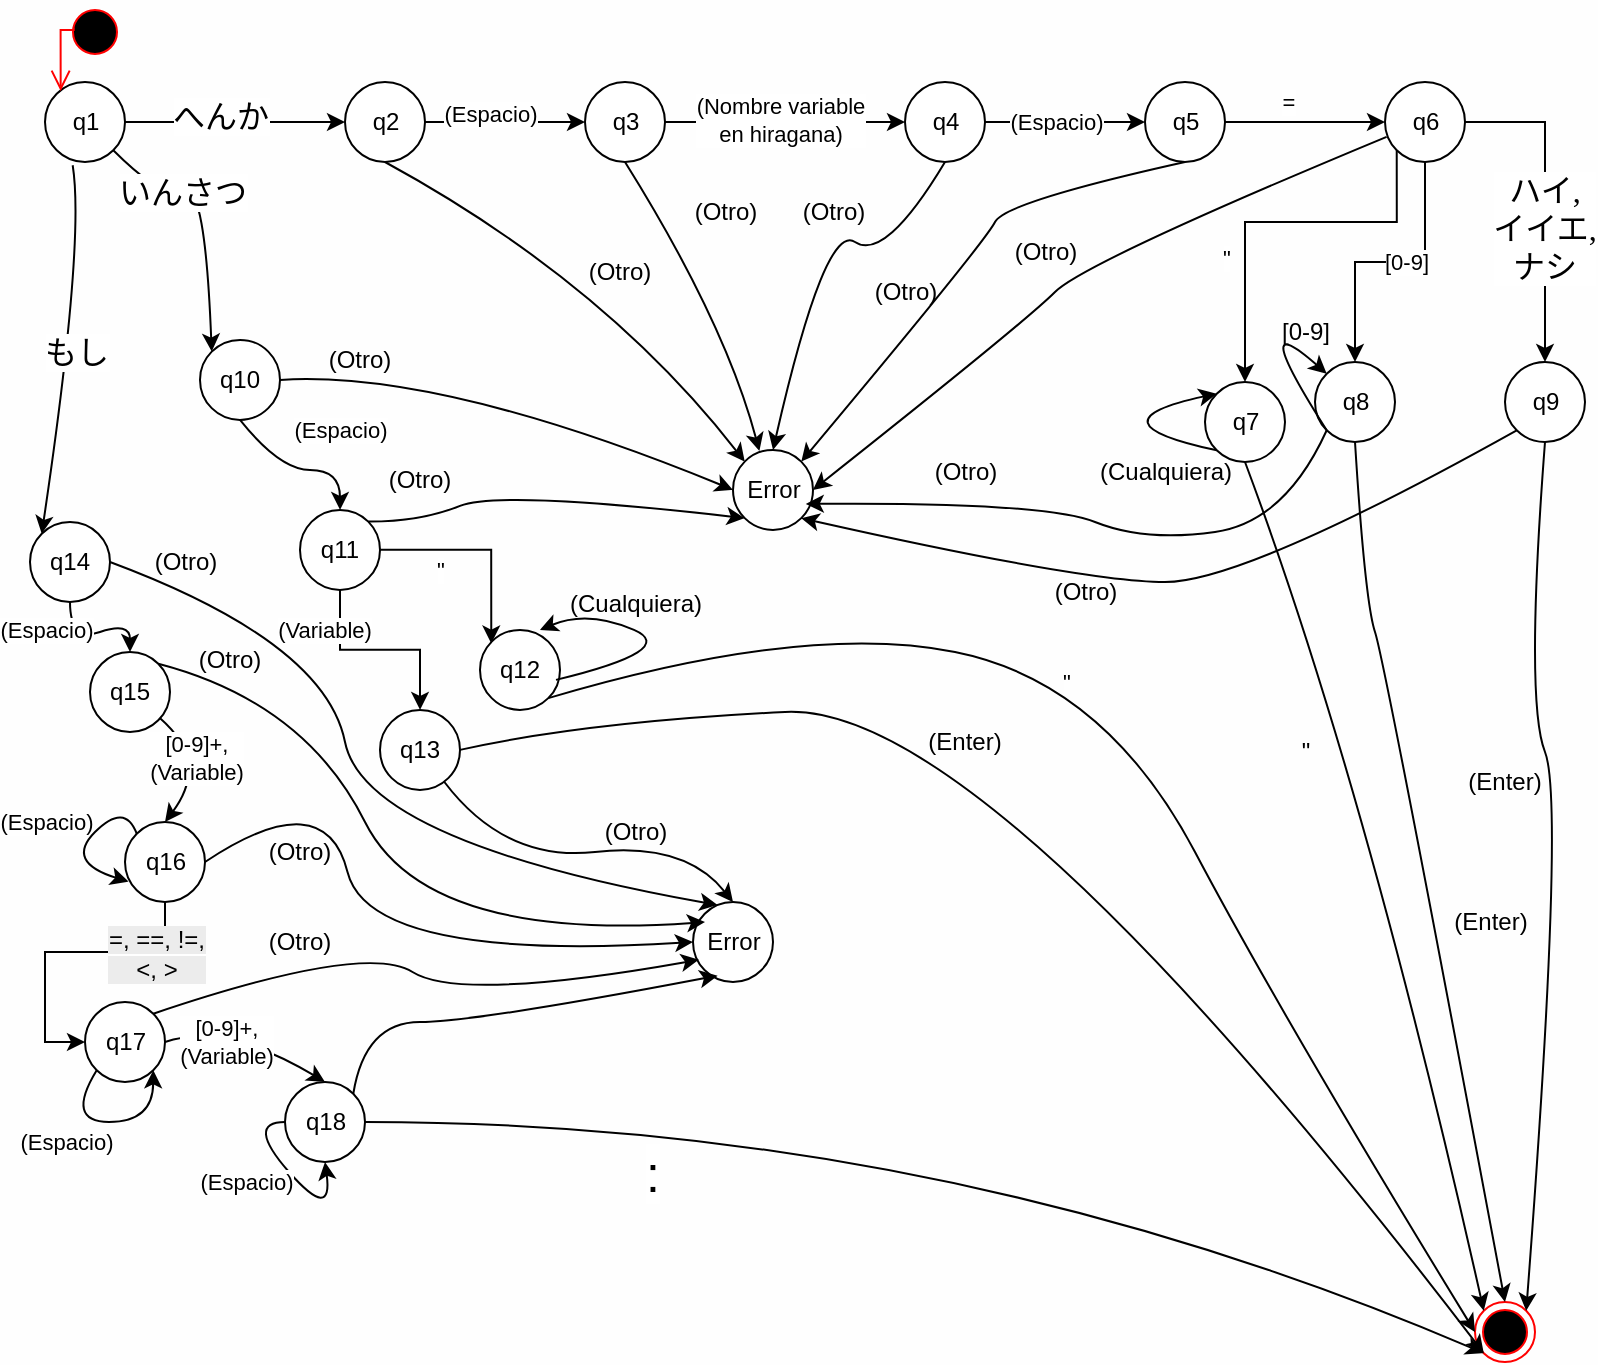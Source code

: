 <mxfile version="27.0.6">
  <diagram name="Página-1" id="Af9ilRlFrQOxffST6_aq">
    <mxGraphModel dx="1162" dy="685" grid="1" gridSize="10" guides="1" tooltips="1" connect="1" arrows="1" fold="1" page="1" pageScale="1" pageWidth="827" pageHeight="1169" background="#FEFEFE" math="0" shadow="0">
      <root>
        <mxCell id="0" />
        <mxCell id="1" parent="0" />
        <mxCell id="hw99wDOu4LzE6iY33n7J-3" style="edgeStyle=orthogonalEdgeStyle;rounded=0;orthogonalLoop=1;jettySize=auto;html=1;" parent="1" source="hw99wDOu4LzE6iY33n7J-1" target="hw99wDOu4LzE6iY33n7J-2" edge="1">
          <mxGeometry relative="1" as="geometry" />
        </mxCell>
        <mxCell id="hw99wDOu4LzE6iY33n7J-4" value="&lt;span style=&quot;font-size:12.0pt;line-height:&lt;br/&gt;107%;font-family:&amp;quot;MS Gothic&amp;quot;;mso-ascii-font-family:Arial;mso-hansi-font-family:&lt;br/&gt;Arial;mso-bidi-font-family:Arial;mso-ansi-language:ES-MX;mso-fareast-language:&lt;br/&gt;EN-US;mso-bidi-language:AR-SA&quot; lang=&quot;EN-US&quot;&gt;へんか&lt;/span&gt;" style="edgeLabel;html=1;align=center;verticalAlign=middle;resizable=0;points=[];" parent="hw99wDOu4LzE6iY33n7J-3" vertex="1" connectable="0">
          <mxGeometry x="-0.147" y="3" relative="1" as="geometry">
            <mxPoint as="offset" />
          </mxGeometry>
        </mxCell>
        <mxCell id="hw99wDOu4LzE6iY33n7J-1" value="q1" style="ellipse;whiteSpace=wrap;html=1;aspect=fixed;" parent="1" vertex="1">
          <mxGeometry x="32.5" y="150" width="40" height="40" as="geometry" />
        </mxCell>
        <mxCell id="hw99wDOu4LzE6iY33n7J-6" style="edgeStyle=orthogonalEdgeStyle;rounded=0;orthogonalLoop=1;jettySize=auto;html=1;entryX=0;entryY=0.5;entryDx=0;entryDy=0;" parent="1" source="hw99wDOu4LzE6iY33n7J-2" target="hw99wDOu4LzE6iY33n7J-5" edge="1">
          <mxGeometry relative="1" as="geometry" />
        </mxCell>
        <mxCell id="hw99wDOu4LzE6iY33n7J-7" value="(Espacio)" style="edgeLabel;html=1;align=center;verticalAlign=middle;resizable=0;points=[];" parent="hw99wDOu4LzE6iY33n7J-6" vertex="1" connectable="0">
          <mxGeometry x="-0.195" y="4" relative="1" as="geometry">
            <mxPoint as="offset" />
          </mxGeometry>
        </mxCell>
        <mxCell id="hw99wDOu4LzE6iY33n7J-2" value="q2" style="ellipse;whiteSpace=wrap;html=1;aspect=fixed;" parent="1" vertex="1">
          <mxGeometry x="182.5" y="150" width="40" height="40" as="geometry" />
        </mxCell>
        <mxCell id="hw99wDOu4LzE6iY33n7J-9" style="edgeStyle=orthogonalEdgeStyle;rounded=0;orthogonalLoop=1;jettySize=auto;html=1;" parent="1" source="hw99wDOu4LzE6iY33n7J-5" target="hw99wDOu4LzE6iY33n7J-8" edge="1">
          <mxGeometry relative="1" as="geometry" />
        </mxCell>
        <mxCell id="hw99wDOu4LzE6iY33n7J-12" value="(Nombre variable&lt;div&gt;en hiragana)&lt;/div&gt;" style="edgeLabel;html=1;align=center;verticalAlign=middle;resizable=0;points=[];" parent="hw99wDOu4LzE6iY33n7J-9" vertex="1" connectable="0">
          <mxGeometry x="-0.045" y="1" relative="1" as="geometry">
            <mxPoint as="offset" />
          </mxGeometry>
        </mxCell>
        <mxCell id="hw99wDOu4LzE6iY33n7J-5" value="q3" style="ellipse;whiteSpace=wrap;html=1;aspect=fixed;" parent="1" vertex="1">
          <mxGeometry x="302.5" y="150" width="40" height="40" as="geometry" />
        </mxCell>
        <mxCell id="hw99wDOu4LzE6iY33n7J-14" style="edgeStyle=orthogonalEdgeStyle;rounded=0;orthogonalLoop=1;jettySize=auto;html=1;" parent="1" source="hw99wDOu4LzE6iY33n7J-8" target="hw99wDOu4LzE6iY33n7J-13" edge="1">
          <mxGeometry relative="1" as="geometry" />
        </mxCell>
        <mxCell id="hw99wDOu4LzE6iY33n7J-15" value="(Espacio)" style="edgeLabel;html=1;align=center;verticalAlign=middle;resizable=0;points=[];" parent="hw99wDOu4LzE6iY33n7J-14" vertex="1" connectable="0">
          <mxGeometry x="-0.12" relative="1" as="geometry">
            <mxPoint as="offset" />
          </mxGeometry>
        </mxCell>
        <mxCell id="hw99wDOu4LzE6iY33n7J-8" value="q4" style="ellipse;whiteSpace=wrap;html=1;aspect=fixed;" parent="1" vertex="1">
          <mxGeometry x="462.5" y="150" width="40" height="40" as="geometry" />
        </mxCell>
        <mxCell id="hw99wDOu4LzE6iY33n7J-17" style="edgeStyle=orthogonalEdgeStyle;rounded=0;orthogonalLoop=1;jettySize=auto;html=1;entryX=0;entryY=0.5;entryDx=0;entryDy=0;" parent="1" source="hw99wDOu4LzE6iY33n7J-13" target="hw99wDOu4LzE6iY33n7J-16" edge="1">
          <mxGeometry relative="1" as="geometry" />
        </mxCell>
        <mxCell id="hw99wDOu4LzE6iY33n7J-18" value="=" style="edgeLabel;html=1;align=center;verticalAlign=middle;resizable=0;points=[];" parent="hw99wDOu4LzE6iY33n7J-17" vertex="1" connectable="0">
          <mxGeometry x="-0.22" y="1" relative="1" as="geometry">
            <mxPoint y="-9" as="offset" />
          </mxGeometry>
        </mxCell>
        <mxCell id="hw99wDOu4LzE6iY33n7J-13" value="q5" style="ellipse;whiteSpace=wrap;html=1;aspect=fixed;" parent="1" vertex="1">
          <mxGeometry x="582.5" y="150" width="40" height="40" as="geometry" />
        </mxCell>
        <mxCell id="hw99wDOu4LzE6iY33n7J-20" style="edgeStyle=orthogonalEdgeStyle;rounded=0;orthogonalLoop=1;jettySize=auto;html=1;entryX=0.5;entryY=0;entryDx=0;entryDy=0;" parent="1" source="hw99wDOu4LzE6iY33n7J-16" target="hw99wDOu4LzE6iY33n7J-19" edge="1">
          <mxGeometry relative="1" as="geometry" />
        </mxCell>
        <mxCell id="hw99wDOu4LzE6iY33n7J-21" value="[0-9]" style="edgeLabel;html=1;align=center;verticalAlign=middle;resizable=0;points=[];" parent="hw99wDOu4LzE6iY33n7J-20" vertex="1" connectable="0">
          <mxGeometry x="-0.115" relative="1" as="geometry">
            <mxPoint as="offset" />
          </mxGeometry>
        </mxCell>
        <mxCell id="hw99wDOu4LzE6iY33n7J-23" style="edgeStyle=orthogonalEdgeStyle;rounded=0;orthogonalLoop=1;jettySize=auto;html=1;entryX=0.5;entryY=0;entryDx=0;entryDy=0;exitX=0;exitY=1;exitDx=0;exitDy=0;" parent="1" source="hw99wDOu4LzE6iY33n7J-16" target="hw99wDOu4LzE6iY33n7J-22" edge="1">
          <mxGeometry relative="1" as="geometry">
            <Array as="points">
              <mxPoint x="708.5" y="220" />
              <mxPoint x="632.5" y="220" />
            </Array>
          </mxGeometry>
        </mxCell>
        <mxCell id="hw99wDOu4LzE6iY33n7J-24" value="&quot;" style="edgeLabel;html=1;align=center;verticalAlign=middle;resizable=0;points=[];" parent="hw99wDOu4LzE6iY33n7J-23" vertex="1" connectable="0">
          <mxGeometry x="0.35" y="-3" relative="1" as="geometry">
            <mxPoint x="-7" as="offset" />
          </mxGeometry>
        </mxCell>
        <mxCell id="hw99wDOu4LzE6iY33n7J-40" style="edgeStyle=orthogonalEdgeStyle;rounded=0;orthogonalLoop=1;jettySize=auto;html=1;" parent="1" source="hw99wDOu4LzE6iY33n7J-16" target="hw99wDOu4LzE6iY33n7J-39" edge="1">
          <mxGeometry relative="1" as="geometry" />
        </mxCell>
        <mxCell id="hw99wDOu4LzE6iY33n7J-41" value="&lt;span style=&quot;font-size:12.0pt;line-height:&lt;br/&gt;107%;font-family:&amp;quot;MS Gothic&amp;quot;;mso-ascii-font-family:Arial;mso-hansi-font-family:&lt;br/&gt;Arial;mso-bidi-font-family:Arial;mso-ansi-language:ES-MX;mso-fareast-language:&lt;br/&gt;EN-US;mso-bidi-language:AR-SA&quot; lang=&quot;EN-US&quot;&gt;ハイ,&lt;/span&gt;&lt;div&gt;&lt;span style=&quot;font-size:12.0pt;line-height:&lt;br/&gt;107%;font-family:&amp;quot;MS Gothic&amp;quot;;mso-ascii-font-family:Arial;mso-hansi-font-family:&lt;br/&gt;Arial;mso-bidi-font-family:Arial;mso-ansi-language:ES-MX;mso-fareast-language:&lt;br/&gt;EN-US;mso-bidi-language:AR-SA&quot; lang=&quot;EN-US&quot;&gt;イイエ,&lt;/span&gt;&lt;/div&gt;&lt;div&gt;&lt;span style=&quot;font-size:12.0pt;line-height:&lt;br/&gt;107%;font-family:&amp;quot;MS Gothic&amp;quot;;mso-ascii-font-family:Arial;mso-hansi-font-family:&lt;br/&gt;Arial;mso-bidi-font-family:Arial;mso-ansi-language:ES-MX;mso-fareast-language:&lt;br/&gt;EN-US;mso-bidi-language:AR-SA&quot; lang=&quot;EN-US&quot;&gt;ナシ&lt;/span&gt;&lt;/div&gt;" style="edgeLabel;html=1;align=center;verticalAlign=middle;resizable=0;points=[];" parent="hw99wDOu4LzE6iY33n7J-40" vertex="1" connectable="0">
          <mxGeometry x="0.154" y="-1" relative="1" as="geometry">
            <mxPoint as="offset" />
          </mxGeometry>
        </mxCell>
        <mxCell id="hw99wDOu4LzE6iY33n7J-16" value="q6" style="ellipse;whiteSpace=wrap;html=1;aspect=fixed;" parent="1" vertex="1">
          <mxGeometry x="702.5" y="150" width="40" height="40" as="geometry" />
        </mxCell>
        <mxCell id="hw99wDOu4LzE6iY33n7J-19" value="q8" style="ellipse;whiteSpace=wrap;html=1;aspect=fixed;" parent="1" vertex="1">
          <mxGeometry x="667.5" y="290" width="40" height="40" as="geometry" />
        </mxCell>
        <mxCell id="hw99wDOu4LzE6iY33n7J-22" value="q7" style="ellipse;whiteSpace=wrap;html=1;aspect=fixed;" parent="1" vertex="1">
          <mxGeometry x="612.5" y="300" width="40" height="40" as="geometry" />
        </mxCell>
        <mxCell id="hw99wDOu4LzE6iY33n7J-25" value="" style="curved=1;endArrow=classic;html=1;rounded=0;exitX=0;exitY=1;exitDx=0;exitDy=0;entryX=0;entryY=0;entryDx=0;entryDy=0;" parent="1" source="hw99wDOu4LzE6iY33n7J-22" target="hw99wDOu4LzE6iY33n7J-22" edge="1">
          <mxGeometry width="50" height="50" relative="1" as="geometry">
            <mxPoint x="372.5" y="340" as="sourcePoint" />
            <mxPoint x="422.5" y="290" as="targetPoint" />
            <Array as="points">
              <mxPoint x="552.5" y="320" />
            </Array>
          </mxGeometry>
        </mxCell>
        <mxCell id="hw99wDOu4LzE6iY33n7J-26" value="(Cualquiera)" style="text;html=1;align=center;verticalAlign=middle;whiteSpace=wrap;rounded=0;" parent="1" vertex="1">
          <mxGeometry x="572.5" y="340" width="40" height="10" as="geometry" />
        </mxCell>
        <mxCell id="hw99wDOu4LzE6iY33n7J-28" value="" style="ellipse;html=1;shape=endState;fillColor=#000000;strokeColor=#ff0000;" parent="1" vertex="1">
          <mxGeometry x="747.5" y="760" width="30" height="30" as="geometry" />
        </mxCell>
        <mxCell id="hw99wDOu4LzE6iY33n7J-31" value="" style="curved=1;endArrow=classic;html=1;rounded=0;exitX=0.5;exitY=1;exitDx=0;exitDy=0;entryX=0;entryY=0;entryDx=0;entryDy=0;" parent="1" source="hw99wDOu4LzE6iY33n7J-22" target="hw99wDOu4LzE6iY33n7J-28" edge="1">
          <mxGeometry width="50" height="50" relative="1" as="geometry">
            <mxPoint x="372.5" y="540" as="sourcePoint" />
            <mxPoint x="422.5" y="490" as="targetPoint" />
            <Array as="points">
              <mxPoint x="692.5" y="500" />
            </Array>
          </mxGeometry>
        </mxCell>
        <mxCell id="hw99wDOu4LzE6iY33n7J-32" value="&quot;" style="text;html=1;align=center;verticalAlign=middle;whiteSpace=wrap;rounded=0;" parent="1" vertex="1">
          <mxGeometry x="632.5" y="470" width="60" height="30" as="geometry" />
        </mxCell>
        <mxCell id="hw99wDOu4LzE6iY33n7J-33" value="" style="curved=1;endArrow=classic;html=1;rounded=0;exitX=0;exitY=1;exitDx=0;exitDy=0;entryX=0;entryY=0;entryDx=0;entryDy=0;" parent="1" source="hw99wDOu4LzE6iY33n7J-19" target="hw99wDOu4LzE6iY33n7J-19" edge="1">
          <mxGeometry width="50" height="50" relative="1" as="geometry">
            <mxPoint x="688.5" y="358" as="sourcePoint" />
            <mxPoint x="688.5" y="330" as="targetPoint" />
            <Array as="points">
              <mxPoint x="632.5" y="260" />
            </Array>
          </mxGeometry>
        </mxCell>
        <mxCell id="hw99wDOu4LzE6iY33n7J-34" value="[0-9]" style="text;html=1;align=center;verticalAlign=middle;whiteSpace=wrap;rounded=0;" parent="1" vertex="1">
          <mxGeometry x="642.5" y="270" width="40" height="10" as="geometry" />
        </mxCell>
        <mxCell id="hw99wDOu4LzE6iY33n7J-37" value="" style="curved=1;endArrow=classic;html=1;rounded=0;exitX=0.5;exitY=1;exitDx=0;exitDy=0;entryX=0.5;entryY=0;entryDx=0;entryDy=0;" parent="1" source="hw99wDOu4LzE6iY33n7J-19" target="hw99wDOu4LzE6iY33n7J-28" edge="1">
          <mxGeometry width="50" height="50" relative="1" as="geometry">
            <mxPoint x="502.5" y="430" as="sourcePoint" />
            <mxPoint x="552.5" y="380" as="targetPoint" />
            <Array as="points">
              <mxPoint x="692.5" y="410" />
              <mxPoint x="702.5" y="440" />
            </Array>
          </mxGeometry>
        </mxCell>
        <mxCell id="hw99wDOu4LzE6iY33n7J-38" value="(Enter)" style="text;html=1;align=center;verticalAlign=middle;whiteSpace=wrap;rounded=0;" parent="1" vertex="1">
          <mxGeometry x="732.5" y="560" width="45" height="20" as="geometry" />
        </mxCell>
        <mxCell id="hw99wDOu4LzE6iY33n7J-39" value="q9" style="ellipse;whiteSpace=wrap;html=1;aspect=fixed;" parent="1" vertex="1">
          <mxGeometry x="762.5" y="290" width="40" height="40" as="geometry" />
        </mxCell>
        <mxCell id="hw99wDOu4LzE6iY33n7J-42" value="" style="curved=1;endArrow=classic;html=1;rounded=0;exitX=0.5;exitY=1;exitDx=0;exitDy=0;entryX=1;entryY=0;entryDx=0;entryDy=0;" parent="1" source="hw99wDOu4LzE6iY33n7J-39" target="hw99wDOu4LzE6iY33n7J-28" edge="1">
          <mxGeometry width="50" height="50" relative="1" as="geometry">
            <mxPoint x="482.5" y="570" as="sourcePoint" />
            <mxPoint x="532.5" y="520" as="targetPoint" />
            <Array as="points">
              <mxPoint x="772.5" y="460" />
              <mxPoint x="792.5" y="510" />
            </Array>
          </mxGeometry>
        </mxCell>
        <mxCell id="hw99wDOu4LzE6iY33n7J-43" value="(Enter)" style="text;html=1;align=center;verticalAlign=middle;whiteSpace=wrap;rounded=0;" parent="1" vertex="1">
          <mxGeometry x="740" y="490" width="45" height="20" as="geometry" />
        </mxCell>
        <mxCell id="hw99wDOu4LzE6iY33n7J-44" value="Error" style="ellipse;whiteSpace=wrap;html=1;aspect=fixed;" parent="1" vertex="1">
          <mxGeometry x="376.5" y="333.94" width="40" height="40" as="geometry" />
        </mxCell>
        <mxCell id="hw99wDOu4LzE6iY33n7J-46" value="(Otro)" style="text;html=1;align=center;verticalAlign=middle;whiteSpace=wrap;rounded=0;" parent="1" vertex="1">
          <mxGeometry x="342.5" y="200" width="60" height="30" as="geometry" />
        </mxCell>
        <mxCell id="hw99wDOu4LzE6iY33n7J-49" value="(Otro)" style="text;html=1;align=center;verticalAlign=middle;whiteSpace=wrap;rounded=0;" parent="1" vertex="1">
          <mxGeometry x="396.5" y="200" width="60" height="30" as="geometry" />
        </mxCell>
        <mxCell id="hw99wDOu4LzE6iY33n7J-51" value="(Otro)" style="text;html=1;align=center;verticalAlign=middle;whiteSpace=wrap;rounded=0;" parent="1" vertex="1">
          <mxGeometry x="290" y="230" width="60" height="30" as="geometry" />
        </mxCell>
        <mxCell id="hw99wDOu4LzE6iY33n7J-54" value="(Otro)" style="text;html=1;align=center;verticalAlign=middle;whiteSpace=wrap;rounded=0;" parent="1" vertex="1">
          <mxGeometry x="502.5" y="220" width="60" height="30" as="geometry" />
        </mxCell>
        <mxCell id="hw99wDOu4LzE6iY33n7J-56" value="" style="ellipse;html=1;shape=startState;fillColor=#000000;strokeColor=#ff0000;" parent="1" vertex="1">
          <mxGeometry x="42.5" y="110" width="30" height="30" as="geometry" />
        </mxCell>
        <mxCell id="hw99wDOu4LzE6iY33n7J-57" value="" style="edgeStyle=orthogonalEdgeStyle;html=1;verticalAlign=bottom;endArrow=open;endSize=8;strokeColor=#ff0000;rounded=0;entryX=0.196;entryY=0.111;entryDx=0;entryDy=0;entryPerimeter=0;exitX=0.144;exitY=0.424;exitDx=0;exitDy=0;exitPerimeter=0;" parent="1" source="hw99wDOu4LzE6iY33n7J-56" target="hw99wDOu4LzE6iY33n7J-1" edge="1">
          <mxGeometry relative="1" as="geometry">
            <mxPoint x="-2.5" y="200" as="targetPoint" />
            <Array as="points">
              <mxPoint x="46.5" y="124" />
              <mxPoint x="40.5" y="124" />
            </Array>
          </mxGeometry>
        </mxCell>
        <mxCell id="hw99wDOu4LzE6iY33n7J-60" value="(Otro)" style="text;html=1;align=center;verticalAlign=middle;whiteSpace=wrap;rounded=0;" parent="1" vertex="1">
          <mxGeometry x="432.5" y="240" width="60" height="30" as="geometry" />
        </mxCell>
        <mxCell id="hw99wDOu4LzE6iY33n7J-61" value="" style="curved=1;endArrow=classic;html=1;rounded=0;exitX=0.5;exitY=1;exitDx=0;exitDy=0;entryX=0;entryY=0;entryDx=0;entryDy=0;" parent="1" source="hw99wDOu4LzE6iY33n7J-2" target="hw99wDOu4LzE6iY33n7J-44" edge="1">
          <mxGeometry width="50" height="50" relative="1" as="geometry">
            <mxPoint x="622.5" y="410" as="sourcePoint" />
            <mxPoint x="672.5" y="360" as="targetPoint" />
            <Array as="points">
              <mxPoint x="312.5" y="250" />
            </Array>
          </mxGeometry>
        </mxCell>
        <mxCell id="hw99wDOu4LzE6iY33n7J-62" value="" style="curved=1;endArrow=classic;html=1;rounded=0;exitX=0.5;exitY=1;exitDx=0;exitDy=0;entryX=0.33;entryY=0.015;entryDx=0;entryDy=0;entryPerimeter=0;" parent="1" source="hw99wDOu4LzE6iY33n7J-5" target="hw99wDOu4LzE6iY33n7J-44" edge="1">
          <mxGeometry width="50" height="50" relative="1" as="geometry">
            <mxPoint x="622.5" y="410" as="sourcePoint" />
            <mxPoint x="672.5" y="360" as="targetPoint" />
            <Array as="points">
              <mxPoint x="372.5" y="270" />
            </Array>
          </mxGeometry>
        </mxCell>
        <mxCell id="hw99wDOu4LzE6iY33n7J-63" value="" style="curved=1;endArrow=classic;html=1;rounded=0;exitX=0.5;exitY=1;exitDx=0;exitDy=0;entryX=0.5;entryY=0;entryDx=0;entryDy=0;" parent="1" source="hw99wDOu4LzE6iY33n7J-8" target="hw99wDOu4LzE6iY33n7J-44" edge="1">
          <mxGeometry width="50" height="50" relative="1" as="geometry">
            <mxPoint x="422.5" y="270" as="sourcePoint" />
            <mxPoint x="472.5" y="220" as="targetPoint" />
            <Array as="points">
              <mxPoint x="452.5" y="240" />
              <mxPoint x="422.5" y="220" />
            </Array>
          </mxGeometry>
        </mxCell>
        <mxCell id="hw99wDOu4LzE6iY33n7J-64" value="" style="curved=1;endArrow=classic;html=1;rounded=0;exitX=0.5;exitY=1;exitDx=0;exitDy=0;entryX=1;entryY=0;entryDx=0;entryDy=0;" parent="1" source="hw99wDOu4LzE6iY33n7J-13" target="hw99wDOu4LzE6iY33n7J-44" edge="1">
          <mxGeometry width="50" height="50" relative="1" as="geometry">
            <mxPoint x="502.5" y="280" as="sourcePoint" />
            <mxPoint x="552.5" y="230" as="targetPoint" />
            <Array as="points">
              <mxPoint x="512.5" y="210" />
              <mxPoint x="502.5" y="230" />
            </Array>
          </mxGeometry>
        </mxCell>
        <mxCell id="hw99wDOu4LzE6iY33n7J-65" value="" style="curved=1;endArrow=classic;html=1;rounded=0;exitX=0.02;exitY=0.685;exitDx=0;exitDy=0;exitPerimeter=0;entryX=1;entryY=0.5;entryDx=0;entryDy=0;" parent="1" source="hw99wDOu4LzE6iY33n7J-16" target="hw99wDOu4LzE6iY33n7J-44" edge="1">
          <mxGeometry width="50" height="50" relative="1" as="geometry">
            <mxPoint x="522.5" y="320" as="sourcePoint" />
            <mxPoint x="572.5" y="270" as="targetPoint" />
            <Array as="points">
              <mxPoint x="552.5" y="240" />
              <mxPoint x="522.5" y="270" />
            </Array>
          </mxGeometry>
        </mxCell>
        <mxCell id="hw99wDOu4LzE6iY33n7J-67" value="" style="curved=1;endArrow=classic;html=1;rounded=0;exitX=0;exitY=1;exitDx=0;exitDy=0;entryX=0.91;entryY=0.675;entryDx=0;entryDy=0;entryPerimeter=0;" parent="1" source="hw99wDOu4LzE6iY33n7J-19" target="hw99wDOu4LzE6iY33n7J-44" edge="1">
          <mxGeometry width="50" height="50" relative="1" as="geometry">
            <mxPoint x="552.5" y="430" as="sourcePoint" />
            <mxPoint x="602.5" y="380" as="targetPoint" />
            <Array as="points">
              <mxPoint x="652.5" y="370" />
              <mxPoint x="582.5" y="380" />
              <mxPoint x="532.5" y="360" />
            </Array>
          </mxGeometry>
        </mxCell>
        <mxCell id="hw99wDOu4LzE6iY33n7J-68" value="(Otro)" style="text;html=1;align=center;verticalAlign=middle;whiteSpace=wrap;rounded=0;" parent="1" vertex="1">
          <mxGeometry x="462.5" y="330" width="60" height="30" as="geometry" />
        </mxCell>
        <mxCell id="hw99wDOu4LzE6iY33n7J-69" value="" style="curved=1;endArrow=classic;html=1;rounded=0;exitX=0;exitY=1;exitDx=0;exitDy=0;entryX=1;entryY=1;entryDx=0;entryDy=0;" parent="1" source="hw99wDOu4LzE6iY33n7J-39" target="hw99wDOu4LzE6iY33n7J-44" edge="1">
          <mxGeometry width="50" height="50" relative="1" as="geometry">
            <mxPoint x="552.5" y="450" as="sourcePoint" />
            <mxPoint x="602.5" y="400" as="targetPoint" />
            <Array as="points">
              <mxPoint x="632.5" y="400" />
              <mxPoint x="552.5" y="400" />
            </Array>
          </mxGeometry>
        </mxCell>
        <mxCell id="hw99wDOu4LzE6iY33n7J-70" value="(Otro)" style="text;html=1;align=center;verticalAlign=middle;whiteSpace=wrap;rounded=0;" parent="1" vertex="1">
          <mxGeometry x="522.5" y="390" width="60" height="30" as="geometry" />
        </mxCell>
        <mxCell id="hw99wDOu4LzE6iY33n7J-71" value="q10" style="ellipse;whiteSpace=wrap;html=1;aspect=fixed;" parent="1" vertex="1">
          <mxGeometry x="110" y="278.94" width="40" height="40" as="geometry" />
        </mxCell>
        <mxCell id="hw99wDOu4LzE6iY33n7J-72" value="" style="curved=1;endArrow=classic;html=1;rounded=0;entryX=0;entryY=0;entryDx=0;entryDy=0;exitX=1;exitY=1;exitDx=0;exitDy=0;" parent="1" source="hw99wDOu4LzE6iY33n7J-1" target="hw99wDOu4LzE6iY33n7J-71" edge="1">
          <mxGeometry width="50" height="50" relative="1" as="geometry">
            <mxPoint x="52.5" y="280" as="sourcePoint" />
            <mxPoint x="102.5" y="230" as="targetPoint" />
            <Array as="points">
              <mxPoint x="92.5" y="210" />
              <mxPoint x="112.5" y="200" />
            </Array>
          </mxGeometry>
        </mxCell>
        <mxCell id="hw99wDOu4LzE6iY33n7J-73" value="&lt;span style=&quot;font-size:12.0pt;line-height:&lt;br/&gt;107%;font-family:&amp;quot;MS Gothic&amp;quot;;mso-ascii-font-family:Arial;mso-hansi-font-family:&lt;br/&gt;Arial;mso-bidi-font-family:Arial;mso-ansi-language:ES-MX;mso-fareast-language:&lt;br/&gt;EN-US;mso-bidi-language:AR-SA&quot; lang=&quot;EN-US&quot;&gt;いんさつ&lt;/span&gt;" style="edgeLabel;html=1;align=center;verticalAlign=middle;resizable=0;points=[];" parent="hw99wDOu4LzE6iY33n7J-72" vertex="1" connectable="0">
          <mxGeometry x="-0.358" y="1" relative="1" as="geometry">
            <mxPoint as="offset" />
          </mxGeometry>
        </mxCell>
        <mxCell id="hw99wDOu4LzE6iY33n7J-88" style="edgeStyle=orthogonalEdgeStyle;rounded=0;orthogonalLoop=1;jettySize=auto;html=1;" parent="1" source="hw99wDOu4LzE6iY33n7J-74" target="hw99wDOu4LzE6iY33n7J-87" edge="1">
          <mxGeometry relative="1" as="geometry" />
        </mxCell>
        <mxCell id="hw99wDOu4LzE6iY33n7J-89" value="(Variable)" style="edgeLabel;html=1;align=center;verticalAlign=middle;resizable=0;points=[];" parent="hw99wDOu4LzE6iY33n7J-88" vertex="1" connectable="0">
          <mxGeometry x="-0.604" y="2" relative="1" as="geometry">
            <mxPoint x="-10" as="offset" />
          </mxGeometry>
        </mxCell>
        <mxCell id="hw99wDOu4LzE6iY33n7J-74" value="q11" style="ellipse;whiteSpace=wrap;html=1;aspect=fixed;" parent="1" vertex="1">
          <mxGeometry x="160" y="363.94" width="40" height="40" as="geometry" />
        </mxCell>
        <mxCell id="hw99wDOu4LzE6iY33n7J-75" value="" style="curved=1;endArrow=classic;html=1;rounded=0;entryX=0.5;entryY=0;entryDx=0;entryDy=0;exitX=0.5;exitY=1;exitDx=0;exitDy=0;" parent="1" source="hw99wDOu4LzE6iY33n7J-71" target="hw99wDOu4LzE6iY33n7J-74" edge="1">
          <mxGeometry width="50" height="50" relative="1" as="geometry">
            <mxPoint x="100" y="428.94" as="sourcePoint" />
            <mxPoint x="150" y="378.94" as="targetPoint" />
            <Array as="points">
              <mxPoint x="150" y="343.94" />
              <mxPoint x="180" y="343.94" />
            </Array>
          </mxGeometry>
        </mxCell>
        <mxCell id="hw99wDOu4LzE6iY33n7J-76" value="(Espacio)" style="edgeLabel;html=1;align=center;verticalAlign=middle;resizable=0;points=[];" parent="1" vertex="1" connectable="0">
          <mxGeometry x="180" y="323.94" as="geometry" />
        </mxCell>
        <mxCell id="hw99wDOu4LzE6iY33n7J-77" value="q12" style="ellipse;whiteSpace=wrap;html=1;aspect=fixed;" parent="1" vertex="1">
          <mxGeometry x="250" y="423.94" width="40" height="40" as="geometry" />
        </mxCell>
        <mxCell id="hw99wDOu4LzE6iY33n7J-79" style="edgeStyle=orthogonalEdgeStyle;rounded=0;orthogonalLoop=1;jettySize=auto;html=1;entryX=0.141;entryY=0.171;entryDx=0;entryDy=0;entryPerimeter=0;" parent="1" source="hw99wDOu4LzE6iY33n7J-74" target="hw99wDOu4LzE6iY33n7J-77" edge="1">
          <mxGeometry relative="1" as="geometry" />
        </mxCell>
        <mxCell id="hw99wDOu4LzE6iY33n7J-80" value="&quot;" style="edgeLabel;html=1;align=center;verticalAlign=middle;resizable=0;points=[];" parent="hw99wDOu4LzE6iY33n7J-79" vertex="1" connectable="0">
          <mxGeometry x="-0.385" y="-2" relative="1" as="geometry">
            <mxPoint x="-2" y="8" as="offset" />
          </mxGeometry>
        </mxCell>
        <mxCell id="hw99wDOu4LzE6iY33n7J-81" value="" style="curved=1;endArrow=classic;html=1;rounded=0;entryX=0.75;entryY=0;entryDx=0;entryDy=0;entryPerimeter=0;" parent="1" target="hw99wDOu4LzE6iY33n7J-77" edge="1">
          <mxGeometry width="50" height="50" relative="1" as="geometry">
            <mxPoint x="288" y="448.94" as="sourcePoint" />
            <mxPoint x="354" y="433.94" as="targetPoint" />
            <Array as="points">
              <mxPoint x="350" y="433.94" />
              <mxPoint x="304" y="413.94" />
            </Array>
          </mxGeometry>
        </mxCell>
        <mxCell id="hw99wDOu4LzE6iY33n7J-82" value="(Cualquiera)" style="text;html=1;align=center;verticalAlign=middle;whiteSpace=wrap;rounded=0;" parent="1" vertex="1">
          <mxGeometry x="292.5" y="397.88" width="70" height="26.06" as="geometry" />
        </mxCell>
        <mxCell id="hw99wDOu4LzE6iY33n7J-84" value="" style="curved=1;endArrow=classic;html=1;rounded=0;exitX=1;exitY=1;exitDx=0;exitDy=0;entryX=0;entryY=0.5;entryDx=0;entryDy=0;" parent="1" source="hw99wDOu4LzE6iY33n7J-77" target="hw99wDOu4LzE6iY33n7J-28" edge="1">
          <mxGeometry width="50" height="50" relative="1" as="geometry">
            <mxPoint x="362.5" y="570" as="sourcePoint" />
            <mxPoint x="412.5" y="520" as="targetPoint" />
            <Array as="points">
              <mxPoint x="412.5" y="420" />
              <mxPoint x="562.5" y="450" />
              <mxPoint x="652.5" y="620" />
            </Array>
          </mxGeometry>
        </mxCell>
        <mxCell id="hw99wDOu4LzE6iY33n7J-86" value="&quot;" style="edgeLabel;html=1;align=center;verticalAlign=middle;resizable=0;points=[];" parent="1" vertex="1" connectable="0">
          <mxGeometry x="542.5" y="450" as="geometry" />
        </mxCell>
        <mxCell id="hw99wDOu4LzE6iY33n7J-87" value="q13" style="ellipse;whiteSpace=wrap;html=1;aspect=fixed;" parent="1" vertex="1">
          <mxGeometry x="200" y="463.94" width="40" height="40" as="geometry" />
        </mxCell>
        <mxCell id="hw99wDOu4LzE6iY33n7J-90" value="" style="curved=1;endArrow=classic;html=1;rounded=0;exitX=1;exitY=0.5;exitDx=0;exitDy=0;entryX=0;entryY=1;entryDx=0;entryDy=0;" parent="1" source="hw99wDOu4LzE6iY33n7J-87" target="hw99wDOu4LzE6iY33n7J-28" edge="1">
          <mxGeometry width="50" height="50" relative="1" as="geometry">
            <mxPoint x="362.5" y="570" as="sourcePoint" />
            <mxPoint x="412.5" y="520" as="targetPoint" />
            <Array as="points">
              <mxPoint x="302.5" y="470" />
              <mxPoint x="502.5" y="460" />
            </Array>
          </mxGeometry>
        </mxCell>
        <mxCell id="hw99wDOu4LzE6iY33n7J-91" value="(Enter)" style="text;html=1;align=center;verticalAlign=middle;whiteSpace=wrap;rounded=0;" parent="1" vertex="1">
          <mxGeometry x="470" y="470" width="45" height="20" as="geometry" />
        </mxCell>
        <mxCell id="hw99wDOu4LzE6iY33n7J-92" value="" style="curved=1;endArrow=classic;html=1;rounded=0;entryX=0;entryY=0.5;entryDx=0;entryDy=0;exitX=1;exitY=0.5;exitDx=0;exitDy=0;" parent="1" source="hw99wDOu4LzE6iY33n7J-71" target="hw99wDOu4LzE6iY33n7J-44" edge="1">
          <mxGeometry width="50" height="50" relative="1" as="geometry">
            <mxPoint x="210" y="368.94" as="sourcePoint" />
            <mxPoint x="344" y="403.94" as="targetPoint" />
            <Array as="points">
              <mxPoint x="230" y="293.94" />
            </Array>
          </mxGeometry>
        </mxCell>
        <mxCell id="hw99wDOu4LzE6iY33n7J-93" value="(Otro)" style="text;html=1;align=center;verticalAlign=middle;whiteSpace=wrap;rounded=0;" parent="1" vertex="1">
          <mxGeometry x="160" y="273.94" width="60" height="30" as="geometry" />
        </mxCell>
        <mxCell id="hw99wDOu4LzE6iY33n7J-94" value="" style="curved=1;endArrow=classic;html=1;rounded=0;entryX=0;entryY=1;entryDx=0;entryDy=0;exitX=1;exitY=0;exitDx=0;exitDy=0;" parent="1" source="hw99wDOu4LzE6iY33n7J-74" target="hw99wDOu4LzE6iY33n7J-44" edge="1">
          <mxGeometry width="50" height="50" relative="1" as="geometry">
            <mxPoint x="220" y="408.94" as="sourcePoint" />
            <mxPoint x="349.858" y="418.082" as="targetPoint" />
            <Array as="points">
              <mxPoint x="220" y="369.94" />
              <mxPoint x="260" y="353.94" />
            </Array>
          </mxGeometry>
        </mxCell>
        <mxCell id="hw99wDOu4LzE6iY33n7J-95" value="(Otro)" style="text;html=1;align=center;verticalAlign=middle;whiteSpace=wrap;rounded=0;" parent="1" vertex="1">
          <mxGeometry x="190" y="333.94" width="60" height="30" as="geometry" />
        </mxCell>
        <mxCell id="hw99wDOu4LzE6iY33n7J-97" value="(Otro)" style="text;html=1;align=center;verticalAlign=middle;whiteSpace=wrap;rounded=0;" parent="1" vertex="1">
          <mxGeometry x="297.5" y="510" width="60" height="30" as="geometry" />
        </mxCell>
        <mxCell id="hw99wDOu4LzE6iY33n7J-98" value="q14" style="ellipse;whiteSpace=wrap;html=1;aspect=fixed;" parent="1" vertex="1">
          <mxGeometry x="25" y="370" width="40" height="40" as="geometry" />
        </mxCell>
        <mxCell id="hw99wDOu4LzE6iY33n7J-99" value="" style="curved=1;endArrow=classic;html=1;rounded=0;entryX=0;entryY=0;entryDx=0;entryDy=0;exitX=0.346;exitY=1.041;exitDx=0;exitDy=0;exitPerimeter=0;" parent="1" source="hw99wDOu4LzE6iY33n7J-1" target="hw99wDOu4LzE6iY33n7J-98" edge="1">
          <mxGeometry width="50" height="50" relative="1" as="geometry">
            <mxPoint x="12.5" y="290" as="sourcePoint" />
            <mxPoint x="62.5" y="240" as="targetPoint" />
            <Array as="points">
              <mxPoint x="52.5" y="230" />
            </Array>
          </mxGeometry>
        </mxCell>
        <mxCell id="hw99wDOu4LzE6iY33n7J-100" value="&lt;span style=&quot;font-size:12.0pt;line-height:&lt;br/&gt;107%;font-family:&amp;quot;MS Gothic&amp;quot;;mso-ascii-font-family:Arial;mso-hansi-font-family:&lt;br/&gt;Arial;mso-bidi-font-family:Arial;mso-ansi-language:ES-MX;mso-fareast-language:&lt;br/&gt;EN-US;mso-bidi-language:AR-SA&quot; lang=&quot;EN-US&quot;&gt;もし&lt;/span&gt;" style="edgeLabel;html=1;align=center;verticalAlign=middle;resizable=0;points=[];" parent="hw99wDOu4LzE6iY33n7J-99" vertex="1" connectable="0">
          <mxGeometry x="0.005" y="3" relative="1" as="geometry">
            <mxPoint as="offset" />
          </mxGeometry>
        </mxCell>
        <mxCell id="hw99wDOu4LzE6iY33n7J-101" value="q15" style="ellipse;whiteSpace=wrap;html=1;aspect=fixed;" parent="1" vertex="1">
          <mxGeometry x="55" y="435" width="40" height="40" as="geometry" />
        </mxCell>
        <mxCell id="hw99wDOu4LzE6iY33n7J-102" value="" style="curved=1;endArrow=classic;html=1;rounded=0;entryX=0.5;entryY=0;entryDx=0;entryDy=0;exitX=0.5;exitY=1;exitDx=0;exitDy=0;" parent="1" source="hw99wDOu4LzE6iY33n7J-98" target="hw99wDOu4LzE6iY33n7J-101" edge="1">
          <mxGeometry width="50" height="50" relative="1" as="geometry">
            <mxPoint x="-25" y="485" as="sourcePoint" />
            <mxPoint x="25" y="435" as="targetPoint" />
            <Array as="points">
              <mxPoint x="45" y="430" />
              <mxPoint x="75" y="420" />
            </Array>
          </mxGeometry>
        </mxCell>
        <mxCell id="hw99wDOu4LzE6iY33n7J-103" value="(Espacio)" style="edgeLabel;html=1;align=center;verticalAlign=middle;resizable=0;points=[];" parent="1" vertex="1" connectable="0">
          <mxGeometry x="32.5" y="423.94" as="geometry" />
        </mxCell>
        <mxCell id="hw99wDOu4LzE6iY33n7J-109" style="edgeStyle=orthogonalEdgeStyle;rounded=0;orthogonalLoop=1;jettySize=auto;html=1;entryX=0;entryY=0.5;entryDx=0;entryDy=0;exitX=0.5;exitY=1;exitDx=0;exitDy=0;" parent="1" source="hw99wDOu4LzE6iY33n7J-104" target="hw99wDOu4LzE6iY33n7J-108" edge="1">
          <mxGeometry relative="1" as="geometry" />
        </mxCell>
        <mxCell id="hw99wDOu4LzE6iY33n7J-113" value="&lt;span style=&quot;font-size: 12px; background-color: rgb(236, 236, 236);&quot;&gt;=, ==, !=,&lt;/span&gt;&lt;div style=&quot;font-size: 12px; background-color: rgb(236, 236, 236);&quot;&gt;&amp;lt;, &amp;gt;&lt;/div&gt;" style="edgeLabel;html=1;align=center;verticalAlign=middle;resizable=0;points=[];" parent="hw99wDOu4LzE6iY33n7J-109" vertex="1" connectable="0">
          <mxGeometry x="-0.601" y="1" relative="1" as="geometry">
            <mxPoint as="offset" />
          </mxGeometry>
        </mxCell>
        <mxCell id="hw99wDOu4LzE6iY33n7J-104" value="q16" style="ellipse;whiteSpace=wrap;html=1;aspect=fixed;" parent="1" vertex="1">
          <mxGeometry x="72.5" y="520" width="40" height="40" as="geometry" />
        </mxCell>
        <mxCell id="hw99wDOu4LzE6iY33n7J-105" value="" style="curved=1;endArrow=classic;html=1;rounded=0;entryX=0.5;entryY=0;entryDx=0;entryDy=0;" parent="1" source="hw99wDOu4LzE6iY33n7J-101" target="hw99wDOu4LzE6iY33n7J-104" edge="1">
          <mxGeometry width="50" height="50" relative="1" as="geometry">
            <mxPoint x="35" y="540" as="sourcePoint" />
            <mxPoint x="85" y="490" as="targetPoint" />
            <Array as="points">
              <mxPoint x="115" y="490" />
            </Array>
          </mxGeometry>
        </mxCell>
        <mxCell id="hw99wDOu4LzE6iY33n7J-107" value="[0-9]+,&lt;div&gt;(Variable)&lt;/div&gt;" style="edgeLabel;html=1;align=center;verticalAlign=middle;resizable=0;points=[];" parent="hw99wDOu4LzE6iY33n7J-105" vertex="1" connectable="0">
          <mxGeometry x="-0.249" y="-3" relative="1" as="geometry">
            <mxPoint as="offset" />
          </mxGeometry>
        </mxCell>
        <mxCell id="hw99wDOu4LzE6iY33n7J-108" value="q17" style="ellipse;whiteSpace=wrap;html=1;aspect=fixed;" parent="1" vertex="1">
          <mxGeometry x="52.5" y="610" width="40" height="40" as="geometry" />
        </mxCell>
        <mxCell id="hw99wDOu4LzE6iY33n7J-110" value="(Espacio)" style="edgeLabel;html=1;align=center;verticalAlign=middle;resizable=0;points=[];" parent="1" vertex="1" connectable="0">
          <mxGeometry x="32.5" y="520" as="geometry" />
        </mxCell>
        <mxCell id="hw99wDOu4LzE6iY33n7J-111" value="" style="curved=1;endArrow=classic;html=1;rounded=0;entryX=0.044;entryY=0.745;entryDx=0;entryDy=0;entryPerimeter=0;exitX=0;exitY=0;exitDx=0;exitDy=0;" parent="1" source="hw99wDOu4LzE6iY33n7J-104" target="hw99wDOu4LzE6iY33n7J-104" edge="1">
          <mxGeometry width="50" height="50" relative="1" as="geometry">
            <mxPoint x="-7.5" y="575" as="sourcePoint" />
            <mxPoint x="42.5" y="525" as="targetPoint" />
            <Array as="points">
              <mxPoint x="72.5" y="510" />
              <mxPoint x="42.5" y="540" />
            </Array>
          </mxGeometry>
        </mxCell>
        <mxCell id="uBL-puQFM2lxo3wvv0bV-1" value="" style="curved=1;endArrow=classic;html=1;rounded=0;exitX=0;exitY=1;exitDx=0;exitDy=0;entryX=1;entryY=1;entryDx=0;entryDy=0;" edge="1" parent="1" source="hw99wDOu4LzE6iY33n7J-108" target="hw99wDOu4LzE6iY33n7J-108">
          <mxGeometry width="50" height="50" relative="1" as="geometry">
            <mxPoint x="86.5" y="720" as="sourcePoint" />
            <mxPoint x="136.5" y="670" as="targetPoint" />
            <Array as="points">
              <mxPoint x="42.5" y="670" />
              <mxPoint x="86.5" y="670" />
            </Array>
          </mxGeometry>
        </mxCell>
        <mxCell id="uBL-puQFM2lxo3wvv0bV-2" value="(Espacio)" style="edgeLabel;html=1;align=center;verticalAlign=middle;resizable=0;points=[];" vertex="1" connectable="0" parent="1">
          <mxGeometry x="42.5" y="680" as="geometry" />
        </mxCell>
        <mxCell id="uBL-puQFM2lxo3wvv0bV-3" value="q18" style="ellipse;whiteSpace=wrap;html=1;aspect=fixed;" vertex="1" parent="1">
          <mxGeometry x="152.5" y="650" width="40" height="40" as="geometry" />
        </mxCell>
        <mxCell id="uBL-puQFM2lxo3wvv0bV-4" value="" style="curved=1;endArrow=classic;html=1;rounded=0;entryX=0.5;entryY=0;entryDx=0;entryDy=0;exitX=1;exitY=0.5;exitDx=0;exitDy=0;" edge="1" parent="1" source="hw99wDOu4LzE6iY33n7J-108" target="uBL-puQFM2lxo3wvv0bV-3">
          <mxGeometry width="50" height="50" relative="1" as="geometry">
            <mxPoint x="106.5" y="680" as="sourcePoint" />
            <mxPoint x="156.5" y="630" as="targetPoint" />
            <Array as="points">
              <mxPoint x="122.5" y="620" />
            </Array>
          </mxGeometry>
        </mxCell>
        <mxCell id="uBL-puQFM2lxo3wvv0bV-5" value="[0-9]+,&lt;div&gt;(Variable)&lt;/div&gt;" style="edgeLabel;html=1;align=center;verticalAlign=middle;resizable=0;points=[];" vertex="1" connectable="0" parent="1">
          <mxGeometry x="122.5" y="630" as="geometry" />
        </mxCell>
        <mxCell id="uBL-puQFM2lxo3wvv0bV-6" value="" style="curved=1;endArrow=classic;html=1;rounded=0;exitX=0;exitY=0.5;exitDx=0;exitDy=0;entryX=0.5;entryY=1;entryDx=0;entryDy=0;" edge="1" parent="1" source="uBL-puQFM2lxo3wvv0bV-3" target="uBL-puQFM2lxo3wvv0bV-3">
          <mxGeometry width="50" height="50" relative="1" as="geometry">
            <mxPoint x="148.5" y="694" as="sourcePoint" />
            <mxPoint x="176.5" y="694" as="targetPoint" />
            <Array as="points">
              <mxPoint x="132.5" y="670" />
              <mxPoint x="176.5" y="720" />
            </Array>
          </mxGeometry>
        </mxCell>
        <mxCell id="uBL-puQFM2lxo3wvv0bV-7" value="(Espacio)" style="edgeLabel;html=1;align=center;verticalAlign=middle;resizable=0;points=[];" vertex="1" connectable="0" parent="1">
          <mxGeometry x="132.5" y="700" as="geometry" />
        </mxCell>
        <mxCell id="uBL-puQFM2lxo3wvv0bV-12" value="Error" style="ellipse;whiteSpace=wrap;html=1;aspect=fixed;" vertex="1" parent="1">
          <mxGeometry x="356.5" y="560" width="40" height="40" as="geometry" />
        </mxCell>
        <mxCell id="uBL-puQFM2lxo3wvv0bV-13" value="" style="curved=1;endArrow=classic;html=1;rounded=0;entryX=0;entryY=1;entryDx=0;entryDy=0;exitX=1;exitY=0.5;exitDx=0;exitDy=0;" edge="1" parent="1" source="uBL-puQFM2lxo3wvv0bV-3" target="hw99wDOu4LzE6iY33n7J-28">
          <mxGeometry width="50" height="50" relative="1" as="geometry">
            <mxPoint x="332.5" y="680" as="sourcePoint" />
            <mxPoint x="382.5" y="630" as="targetPoint" />
            <Array as="points">
              <mxPoint x="482.5" y="670" />
            </Array>
          </mxGeometry>
        </mxCell>
        <mxCell id="uBL-puQFM2lxo3wvv0bV-14" value="&lt;font style=&quot;font-size: 25px;&quot;&gt;:&lt;/font&gt;" style="edgeLabel;html=1;align=center;verticalAlign=middle;resizable=0;points=[];" vertex="1" connectable="0" parent="uBL-puQFM2lxo3wvv0bV-13">
          <mxGeometry x="-0.509" y="-4" relative="1" as="geometry">
            <mxPoint y="21" as="offset" />
          </mxGeometry>
        </mxCell>
        <mxCell id="uBL-puQFM2lxo3wvv0bV-15" value="" style="curved=1;endArrow=classic;html=1;rounded=0;entryX=0.5;entryY=0;entryDx=0;entryDy=0;" edge="1" parent="1" source="hw99wDOu4LzE6iY33n7J-87" target="uBL-puQFM2lxo3wvv0bV-12">
          <mxGeometry width="50" height="50" relative="1" as="geometry">
            <mxPoint x="382.5" y="600" as="sourcePoint" />
            <mxPoint x="432.5" y="550" as="targetPoint" />
            <Array as="points">
              <mxPoint x="262.5" y="540" />
              <mxPoint x="352.5" y="530" />
            </Array>
          </mxGeometry>
        </mxCell>
        <mxCell id="uBL-puQFM2lxo3wvv0bV-16" value="" style="curved=1;endArrow=classic;html=1;rounded=0;entryX=0.308;entryY=0.038;entryDx=0;entryDy=0;exitX=1;exitY=0.5;exitDx=0;exitDy=0;entryPerimeter=0;" edge="1" parent="1" source="hw99wDOu4LzE6iY33n7J-98" target="uBL-puQFM2lxo3wvv0bV-12">
          <mxGeometry width="50" height="50" relative="1" as="geometry">
            <mxPoint x="182.5" y="590" as="sourcePoint" />
            <mxPoint x="232.5" y="540" as="targetPoint" />
            <Array as="points">
              <mxPoint x="172.5" y="430" />
              <mxPoint x="192.5" y="530" />
            </Array>
          </mxGeometry>
        </mxCell>
        <mxCell id="uBL-puQFM2lxo3wvv0bV-17" value="(Otro)" style="text;html=1;align=center;verticalAlign=middle;whiteSpace=wrap;rounded=0;" vertex="1" parent="1">
          <mxGeometry x="72.5" y="375" width="60" height="30" as="geometry" />
        </mxCell>
        <mxCell id="uBL-puQFM2lxo3wvv0bV-18" value="" style="curved=1;endArrow=classic;html=1;rounded=0;exitX=1;exitY=0;exitDx=0;exitDy=0;" edge="1" parent="1" source="hw99wDOu4LzE6iY33n7J-101">
          <mxGeometry width="50" height="50" relative="1" as="geometry">
            <mxPoint x="190" y="620" as="sourcePoint" />
            <mxPoint x="362.5" y="570" as="targetPoint" />
            <Array as="points">
              <mxPoint x="162.5" y="460" />
              <mxPoint x="222.5" y="580" />
            </Array>
          </mxGeometry>
        </mxCell>
        <mxCell id="uBL-puQFM2lxo3wvv0bV-19" value="(Otro)" style="text;html=1;align=center;verticalAlign=middle;whiteSpace=wrap;rounded=0;" vertex="1" parent="1">
          <mxGeometry x="95" y="423.94" width="60" height="30" as="geometry" />
        </mxCell>
        <mxCell id="uBL-puQFM2lxo3wvv0bV-20" value="" style="curved=1;endArrow=classic;html=1;rounded=0;entryX=0;entryY=0.5;entryDx=0;entryDy=0;exitX=1;exitY=0.5;exitDx=0;exitDy=0;" edge="1" parent="1" source="hw99wDOu4LzE6iY33n7J-104" target="uBL-puQFM2lxo3wvv0bV-12">
          <mxGeometry width="50" height="50" relative="1" as="geometry">
            <mxPoint x="195" y="640" as="sourcePoint" />
            <mxPoint x="245" y="590" as="targetPoint" />
            <Array as="points">
              <mxPoint x="172.5" y="500" />
              <mxPoint x="195" y="590" />
            </Array>
          </mxGeometry>
        </mxCell>
        <mxCell id="uBL-puQFM2lxo3wvv0bV-21" value="(Otro)" style="text;html=1;align=center;verticalAlign=middle;whiteSpace=wrap;rounded=0;" vertex="1" parent="1">
          <mxGeometry x="130" y="520" width="60" height="30" as="geometry" />
        </mxCell>
        <mxCell id="uBL-puQFM2lxo3wvv0bV-22" value="" style="curved=1;endArrow=classic;html=1;rounded=0;exitX=1;exitY=0;exitDx=0;exitDy=0;entryX=0.075;entryY=0.721;entryDx=0;entryDy=0;entryPerimeter=0;" edge="1" parent="1" source="hw99wDOu4LzE6iY33n7J-108" target="uBL-puQFM2lxo3wvv0bV-12">
          <mxGeometry width="50" height="50" relative="1" as="geometry">
            <mxPoint x="240" y="660" as="sourcePoint" />
            <mxPoint x="290" y="610" as="targetPoint" />
            <Array as="points">
              <mxPoint x="192.5" y="580" />
              <mxPoint x="240" y="610" />
            </Array>
          </mxGeometry>
        </mxCell>
        <mxCell id="uBL-puQFM2lxo3wvv0bV-23" value="(Otro)" style="text;html=1;align=center;verticalAlign=middle;whiteSpace=wrap;rounded=0;" vertex="1" parent="1">
          <mxGeometry x="130" y="565" width="60" height="30" as="geometry" />
        </mxCell>
        <mxCell id="uBL-puQFM2lxo3wvv0bV-24" value="" style="curved=1;endArrow=classic;html=1;rounded=0;entryX=0.308;entryY=0.921;entryDx=0;entryDy=0;entryPerimeter=0;exitX=1;exitY=0;exitDx=0;exitDy=0;" edge="1" parent="1" source="uBL-puQFM2lxo3wvv0bV-3" target="uBL-puQFM2lxo3wvv0bV-12">
          <mxGeometry width="50" height="50" relative="1" as="geometry">
            <mxPoint x="247.5" y="670" as="sourcePoint" />
            <mxPoint x="297.5" y="620" as="targetPoint" />
            <Array as="points">
              <mxPoint x="192.5" y="620" />
              <mxPoint x="247.5" y="620" />
            </Array>
          </mxGeometry>
        </mxCell>
      </root>
    </mxGraphModel>
  </diagram>
</mxfile>
